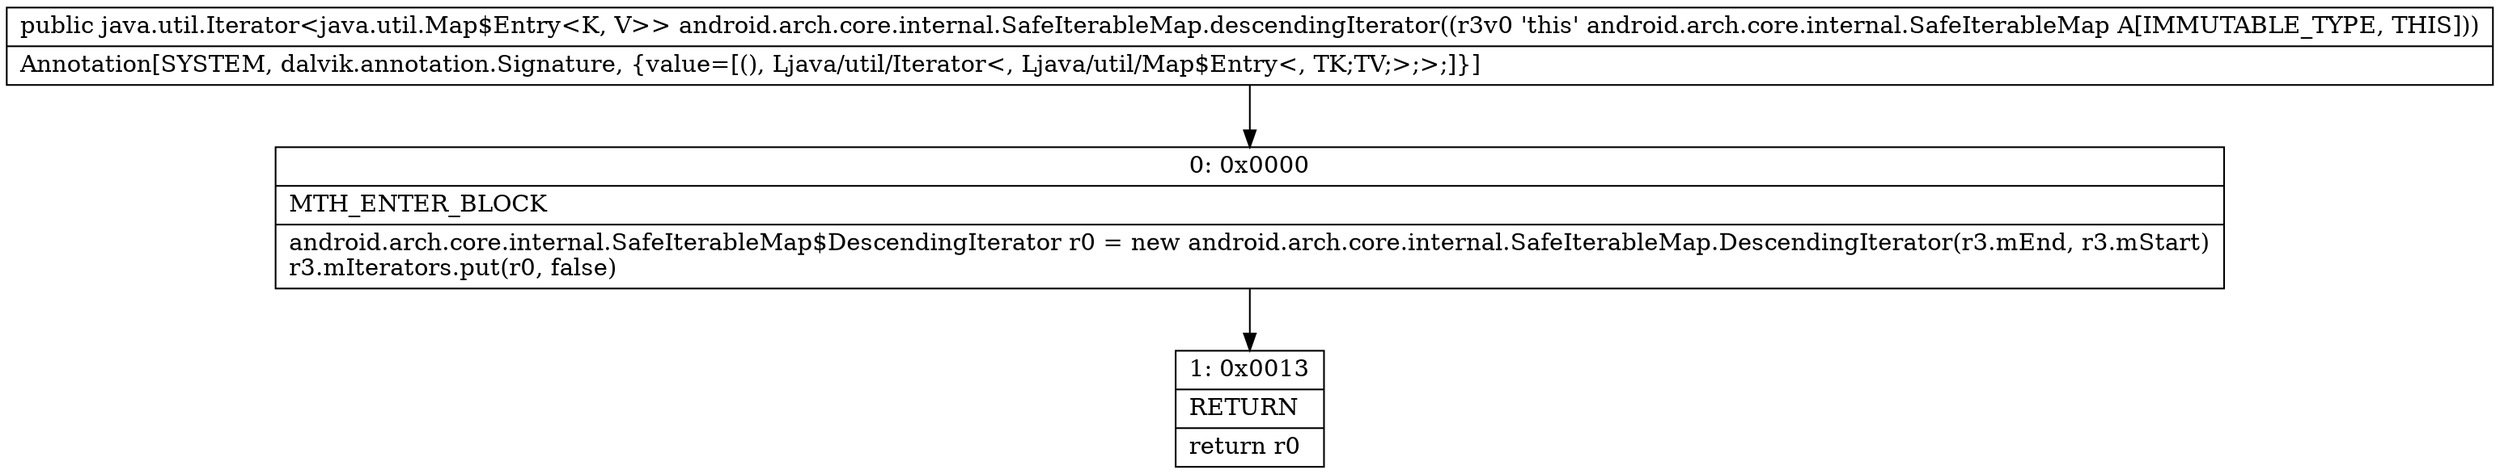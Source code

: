 digraph "CFG forandroid.arch.core.internal.SafeIterableMap.descendingIterator()Ljava\/util\/Iterator;" {
Node_0 [shape=record,label="{0\:\ 0x0000|MTH_ENTER_BLOCK\l|android.arch.core.internal.SafeIterableMap$DescendingIterator r0 = new android.arch.core.internal.SafeIterableMap.DescendingIterator(r3.mEnd, r3.mStart)\lr3.mIterators.put(r0, false)\l}"];
Node_1 [shape=record,label="{1\:\ 0x0013|RETURN\l|return r0\l}"];
MethodNode[shape=record,label="{public java.util.Iterator\<java.util.Map$Entry\<K, V\>\> android.arch.core.internal.SafeIterableMap.descendingIterator((r3v0 'this' android.arch.core.internal.SafeIterableMap A[IMMUTABLE_TYPE, THIS]))  | Annotation[SYSTEM, dalvik.annotation.Signature, \{value=[(), Ljava\/util\/Iterator\<, Ljava\/util\/Map$Entry\<, TK;TV;\>;\>;]\}]\l}"];
MethodNode -> Node_0;
Node_0 -> Node_1;
}

